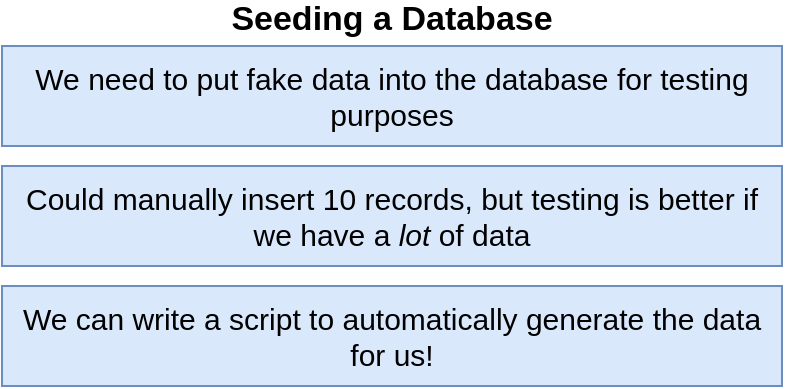 <mxfile version="13.3.7" type="device" pages="9"><diagram id="e_kDPmFpcW3e--oJyBe9" name="01 - notes"><mxGraphModel dx="501" dy="309" grid="1" gridSize="10" guides="1" tooltips="1" connect="1" arrows="1" fold="1" page="1" pageScale="1" pageWidth="1920" pageHeight="1200" math="0" shadow="0"><root><mxCell id="0"/><mxCell id="1" parent="0"/><mxCell id="ZlU2S3Ls85zUYzfQV0QG-1" value="We need to put fake data into the database for testing purposes" style="rounded=0;whiteSpace=wrap;html=1;fillColor=#dae8fc;strokeColor=#6c8ebf;fontSize=15;" vertex="1" parent="1"><mxGeometry x="560" y="340" width="390" height="50" as="geometry"/></mxCell><mxCell id="ZlU2S3Ls85zUYzfQV0QG-2" value="Seeding a Database" style="text;html=1;strokeColor=none;fillColor=none;align=center;verticalAlign=middle;whiteSpace=wrap;rounded=0;fontStyle=1;fontSize=17;" vertex="1" parent="1"><mxGeometry x="661.25" y="317" width="187.5" height="20" as="geometry"/></mxCell><mxCell id="ZlU2S3Ls85zUYzfQV0QG-3" value="Could manually insert 10 records, but testing is better if we have a &lt;i&gt;lot&lt;/i&gt;&amp;nbsp;of data" style="rounded=0;whiteSpace=wrap;html=1;fillColor=#dae8fc;strokeColor=#6c8ebf;fontSize=15;" vertex="1" parent="1"><mxGeometry x="560" y="400" width="390" height="50" as="geometry"/></mxCell><mxCell id="ZlU2S3Ls85zUYzfQV0QG-4" value="We can write a script to automatically generate the data for us!" style="rounded=0;whiteSpace=wrap;html=1;fillColor=#dae8fc;strokeColor=#6c8ebf;fontSize=15;" vertex="1" parent="1"><mxGeometry x="560" y="460" width="390" height="50" as="geometry"/></mxCell></root></mxGraphModel></diagram><diagram id="ex-Cuh8wlW9Ckf0rUz71" name="02 - js"><mxGraphModel dx="501" dy="309" grid="1" gridSize="10" guides="1" tooltips="1" connect="1" arrows="1" fold="1" page="1" pageScale="1" pageWidth="1920" pageHeight="1200" math="0" shadow="0"><root><mxCell id="10l1hc_J2jdxVcFxDqY3-0"/><mxCell id="10l1hc_J2jdxVcFxDqY3-1" parent="10l1hc_J2jdxVcFxDqY3-0"/><mxCell id="VqFr-uIEF1bh1Tk7Q6pE-4" style="edgeStyle=orthogonalEdgeStyle;rounded=0;orthogonalLoop=1;jettySize=auto;html=1;exitX=0.5;exitY=1;exitDx=0;exitDy=0;fontSize=15;" edge="1" parent="10l1hc_J2jdxVcFxDqY3-1" source="VqFr-uIEF1bh1Tk7Q6pE-0" target="VqFr-uIEF1bh1Tk7Q6pE-2"><mxGeometry relative="1" as="geometry"/></mxCell><mxCell id="VqFr-uIEF1bh1Tk7Q6pE-0" value="We are going to write some seed scripts with &lt;b style=&quot;font-size: 18px;&quot;&gt;Javascript&lt;/b&gt;" style="rounded=0;whiteSpace=wrap;html=1;fillColor=#dae8fc;strokeColor=#6c8ebf;fontSize=18;" vertex="1" parent="10l1hc_J2jdxVcFxDqY3-1"><mxGeometry x="560" y="310" width="390" height="50" as="geometry"/></mxCell><mxCell id="VqFr-uIEF1bh1Tk7Q6pE-6" style="edgeStyle=orthogonalEdgeStyle;rounded=0;orthogonalLoop=1;jettySize=auto;html=1;exitX=0.5;exitY=1;exitDx=0;exitDy=0;fontSize=18;" edge="1" parent="10l1hc_J2jdxVcFxDqY3-1" source="VqFr-uIEF1bh1Tk7Q6pE-2" target="VqFr-uIEF1bh1Tk7Q6pE-5"><mxGeometry relative="1" as="geometry"/></mxCell><mxCell id="VqFr-uIEF1bh1Tk7Q6pE-2" value="Don't want to write Javascript? That's OK!" style="rounded=0;whiteSpace=wrap;html=1;fillColor=#f8cecc;strokeColor=#b85450;fontSize=15;fontStyle=1" vertex="1" parent="10l1hc_J2jdxVcFxDqY3-1"><mxGeometry x="560" y="400" width="390" height="50" as="geometry"/></mxCell><mxCell id="VqFr-uIEF1bh1Tk7Q6pE-5" value="I will give you files with raw data in them to add into your database" style="rounded=0;whiteSpace=wrap;html=1;fillColor=#f8cecc;strokeColor=#b85450;fontSize=15;fontStyle=1" vertex="1" parent="10l1hc_J2jdxVcFxDqY3-1"><mxGeometry x="560" y="470" width="390" height="50" as="geometry"/></mxCell></root></mxGraphModel></diagram><diagram id="o9wK7CoMCwJ_4eBCfLSr" name="04 - js"><mxGraphModel dx="501" dy="309" grid="1" gridSize="10" guides="1" tooltips="1" connect="1" arrows="1" fold="1" page="1" pageScale="1" pageWidth="1920" pageHeight="1200" math="0" shadow="0"><root><mxCell id="OgBKAVNNqXNG2TedOifX-0"/><mxCell id="OgBKAVNNqXNG2TedOifX-1" parent="OgBKAVNNqXNG2TedOifX-0"/><mxCell id="OgBKAVNNqXNG2TedOifX-4" style="edgeStyle=orthogonalEdgeStyle;rounded=0;orthogonalLoop=1;jettySize=auto;html=1;exitX=0.5;exitY=1;exitDx=0;exitDy=0;fontSize=18;" edge="1" parent="OgBKAVNNqXNG2TedOifX-1" source="OgBKAVNNqXNG2TedOifX-2" target="OgBKAVNNqXNG2TedOifX-3"><mxGeometry relative="1" as="geometry"/></mxCell><mxCell id="OgBKAVNNqXNG2TedOifX-2" value="I'd love to teach you everything about JS, but we just don't have time!" style="rounded=0;whiteSpace=wrap;html=1;fillColor=#f8cecc;strokeColor=#b85450;fontSize=15;fontStyle=1" vertex="1" parent="OgBKAVNNqXNG2TedOifX-1"><mxGeometry x="560" y="390" width="390" height="50" as="geometry"/></mxCell><mxCell id="OgBKAVNNqXNG2TedOifX-3" value="To make it through this section, you need to understand functions, arrays, classes, and async/await reasonably well" style="rounded=0;whiteSpace=wrap;html=1;fillColor=#f8cecc;strokeColor=#b85450;fontSize=15;fontStyle=1" vertex="1" parent="OgBKAVNNqXNG2TedOifX-1"><mxGeometry x="560" y="480" width="390" height="80" as="geometry"/></mxCell></root></mxGraphModel></diagram><diagram id="rQ885_U4KBBypWPJZYzh" name="03 - node"><mxGraphModel dx="601" dy="370" grid="1" gridSize="10" guides="1" tooltips="1" connect="1" arrows="1" fold="1" page="1" pageScale="1" pageWidth="1920" pageHeight="1200" math="0" shadow="0"><root><mxCell id="lB431bhiiE2OFpDifA9w-0"/><mxCell id="lB431bhiiE2OFpDifA9w-1" parent="lB431bhiiE2OFpDifA9w-0"/><mxCell id="lB431bhiiE2OFpDifA9w-2" value="Javascript Code&lt;br&gt;&lt;br&gt;&lt;br&gt;&lt;br&gt;&lt;br&gt;" style="rounded=0;whiteSpace=wrap;html=1;fontSize=18;fontStyle=1;fillColor=#dae8fc;strokeColor=#6c8ebf;" vertex="1" parent="lB431bhiiE2OFpDifA9w-1"><mxGeometry x="570" y="350" width="320" height="150" as="geometry"/></mxCell><mxCell id="lB431bhiiE2OFpDifA9w-9" style="edgeStyle=orthogonalEdgeStyle;rounded=0;orthogonalLoop=1;jettySize=auto;html=1;exitX=1;exitY=0.5;exitDx=0;exitDy=0;fontSize=18;" edge="1" parent="lB431bhiiE2OFpDifA9w-1" source="lB431bhiiE2OFpDifA9w-3" target="lB431bhiiE2OFpDifA9w-8"><mxGeometry relative="1" as="geometry"/></mxCell><mxCell id="lB431bhiiE2OFpDifA9w-3" value="Faker" style="rounded=0;whiteSpace=wrap;html=1;fontSize=18;fillColor=#d5e8d4;strokeColor=#82b366;" vertex="1" parent="lB431bhiiE2OFpDifA9w-1"><mxGeometry x="580" y="415" width="120" height="60" as="geometry"/></mxCell><mxCell id="lB431bhiiE2OFpDifA9w-4" value="pg" style="rounded=0;whiteSpace=wrap;html=1;fontSize=18;fillColor=#d5e8d4;strokeColor=#82b366;" vertex="1" parent="lB431bhiiE2OFpDifA9w-1"><mxGeometry x="830" y="415" width="120" height="60" as="geometry"/></mxCell><mxCell id="lB431bhiiE2OFpDifA9w-5" value="Postgres" style="rounded=0;whiteSpace=wrap;html=1;fontSize=18;fillColor=#d5e8d4;strokeColor=#82b366;" vertex="1" parent="lB431bhiiE2OFpDifA9w-1"><mxGeometry x="990" y="350" width="100" height="150" as="geometry"/></mxCell><mxCell id="lB431bhiiE2OFpDifA9w-10" style="edgeStyle=orthogonalEdgeStyle;rounded=0;orthogonalLoop=1;jettySize=auto;html=1;exitX=1;exitY=0.5;exitDx=0;exitDy=0;fontSize=18;" edge="1" parent="lB431bhiiE2OFpDifA9w-1" source="lB431bhiiE2OFpDifA9w-8" target="lB431bhiiE2OFpDifA9w-4"><mxGeometry relative="1" as="geometry"/></mxCell><mxCell id="lB431bhiiE2OFpDifA9w-8" value="&lt;i&gt;Fake&lt;br&gt;Data&lt;/i&gt;" style="rounded=0;whiteSpace=wrap;html=1;fontSize=18;fillColor=#fff2cc;strokeColor=#d6b656;" vertex="1" parent="lB431bhiiE2OFpDifA9w-1"><mxGeometry x="730" y="415" width="60" height="60" as="geometry"/></mxCell><mxCell id="Zj_OJx2SA7df0OCH-UBj-2" style="edgeStyle=orthogonalEdgeStyle;rounded=0;orthogonalLoop=1;jettySize=auto;html=1;exitX=1;exitY=0.5;exitDx=0;exitDy=0;fontSize=18;" edge="1" parent="lB431bhiiE2OFpDifA9w-1"><mxGeometry relative="1" as="geometry"><mxPoint x="950" y="444.8" as="sourcePoint"/><mxPoint x="990" y="444.8" as="targetPoint"/></mxGeometry></mxCell><mxCell id="Zj_OJx2SA7df0OCH-UBj-3" value="" style="shape=curlyBracket;whiteSpace=wrap;html=1;rounded=1;fontSize=18;rotation=-90;" vertex="1" parent="lB431bhiiE2OFpDifA9w-1"><mxGeometry x="625" y="435" width="30" height="120" as="geometry"/></mxCell><mxCell id="Zj_OJx2SA7df0OCH-UBj-4" value="" style="shape=curlyBracket;whiteSpace=wrap;html=1;rounded=1;fontSize=18;rotation=-90;" vertex="1" parent="lB431bhiiE2OFpDifA9w-1"><mxGeometry x="875" y="435" width="30" height="120" as="geometry"/></mxCell><mxCell id="Zj_OJx2SA7df0OCH-UBj-5" value="&lt;i style=&quot;font-size: 13px;&quot;&gt;Library to generate fake data&lt;/i&gt;" style="text;html=1;strokeColor=none;fillColor=none;align=center;verticalAlign=middle;whiteSpace=wrap;rounded=0;fontSize=13;" vertex="1" parent="lB431bhiiE2OFpDifA9w-1"><mxGeometry x="590" y="510" width="100" height="40" as="geometry"/></mxCell><mxCell id="Zj_OJx2SA7df0OCH-UBj-6" value="&lt;i style=&quot;font-size: 13px&quot;&gt;Library to connect to postgres&lt;/i&gt;" style="text;html=1;strokeColor=none;fillColor=none;align=center;verticalAlign=middle;whiteSpace=wrap;rounded=0;fontSize=13;" vertex="1" parent="lB431bhiiE2OFpDifA9w-1"><mxGeometry x="840" y="510" width="100" height="40" as="geometry"/></mxCell></root></mxGraphModel></diagram><diagram id="g_rfpu5neINtY9nl7_ff" name="04 - sql"><mxGraphModel dx="469" dy="289" grid="1" gridSize="10" guides="1" tooltips="1" connect="1" arrows="1" fold="1" page="1" pageScale="1" pageWidth="1920" pageHeight="1200" math="0" shadow="0"><root><mxCell id="iSAJ0atNJgmsmnrHIqtq-0"/><mxCell id="iSAJ0atNJgmsmnrHIqtq-1" parent="iSAJ0atNJgmsmnrHIqtq-0"/><mxCell id="tdOgzw3Im_LiB0qWTT8P-0" value="Seeding data into 1-2 tables is usually straightforward" style="rounded=0;whiteSpace=wrap;html=1;fillColor=#dae8fc;strokeColor=#6c8ebf;fontSize=15;" vertex="1" parent="iSAJ0atNJgmsmnrHIqtq-1"><mxGeometry x="560" y="340" width="390" height="50" as="geometry"/></mxCell><mxCell id="tdOgzw3Im_LiB0qWTT8P-1" value="Beware!" style="text;html=1;strokeColor=none;fillColor=none;align=center;verticalAlign=middle;whiteSpace=wrap;rounded=0;fontStyle=1;fontSize=17;" vertex="1" parent="iSAJ0atNJgmsmnrHIqtq-1"><mxGeometry x="661.25" y="317" width="187.5" height="20" as="geometry"/></mxCell><mxCell id="tdOgzw3Im_LiB0qWTT8P-2" value="Seeding data across many tables with lots of associations between them gets hard!" style="rounded=0;whiteSpace=wrap;html=1;fillColor=#dae8fc;strokeColor=#6c8ebf;fontSize=15;" vertex="1" parent="iSAJ0atNJgmsmnrHIqtq-1"><mxGeometry x="560" y="400" width="390" height="50" as="geometry"/></mxCell></root></mxGraphModel></diagram><diagram id="9yK5uqTGGXu6ti9n3N8p" name="06 - assoc"><mxGraphModel dx="601" dy="370" grid="1" gridSize="10" guides="1" tooltips="1" connect="1" arrows="1" fold="1" page="1" pageScale="1" pageWidth="1920" pageHeight="1200" math="0" shadow="0"><root><mxCell id="WsBUW8z0Pk2RL8dcSdHb-0"/><mxCell id="WsBUW8z0Pk2RL8dcSdHb-1" parent="WsBUW8z0Pk2RL8dcSdHb-0"/><mxCell id="WsBUW8z0Pk2RL8dcSdHb-2" value="Database" style="rounded=0;whiteSpace=wrap;html=1;fontSize=18;fillColor=#d5e8d4;strokeColor=#82b366;" vertex="1" parent="WsBUW8z0Pk2RL8dcSdHb-1"><mxGeometry x="670" y="270" width="440" height="30" as="geometry"/></mxCell><mxCell id="WsBUW8z0Pk2RL8dcSdHb-3" value="" style="rounded=0;whiteSpace=wrap;html=1;fontSize=18;fillColor=#d5e8d4;strokeColor=#82b366;" vertex="1" parent="WsBUW8z0Pk2RL8dcSdHb-1"><mxGeometry x="670" y="300" width="440" height="130" as="geometry"/></mxCell><mxCell id="WsBUW8z0Pk2RL8dcSdHb-4" value="users" style="rounded=0;whiteSpace=wrap;html=1;fontSize=13;fillColor=#ffe6cc;strokeColor=#d79b00;fontStyle=1" vertex="1" parent="WsBUW8z0Pk2RL8dcSdHb-1"><mxGeometry x="680" y="310" width="200" height="20" as="geometry"/></mxCell><mxCell id="WsBUW8z0Pk2RL8dcSdHb-5" value="id" style="rounded=0;whiteSpace=wrap;html=1;fontSize=12;fillColor=#f5f5f5;strokeColor=#666666;fontColor=#333333;fontStyle=2" vertex="1" parent="WsBUW8z0Pk2RL8dcSdHb-1"><mxGeometry x="680" y="330" width="100" height="20" as="geometry"/></mxCell><mxCell id="WsBUW8z0Pk2RL8dcSdHb-6" value="username" style="rounded=0;whiteSpace=wrap;html=1;fontSize=12;fillColor=#f5f5f5;strokeColor=#666666;fontColor=#333333;fontStyle=2" vertex="1" parent="WsBUW8z0Pk2RL8dcSdHb-1"><mxGeometry x="780" y="330" width="100" height="20" as="geometry"/></mxCell><mxCell id="WsBUW8z0Pk2RL8dcSdHb-7" value="5" style="rounded=0;whiteSpace=wrap;html=1;fontSize=10;fontStyle=0" vertex="1" parent="WsBUW8z0Pk2RL8dcSdHb-1"><mxGeometry x="680" y="350" width="100" height="20" as="geometry"/></mxCell><mxCell id="WsBUW8z0Pk2RL8dcSdHb-8" value="Roslyn57" style="rounded=0;whiteSpace=wrap;html=1;fontSize=10;fontStyle=0" vertex="1" parent="WsBUW8z0Pk2RL8dcSdHb-1"><mxGeometry x="780" y="350" width="100" height="20" as="geometry"/></mxCell><mxCell id="WsBUW8z0Pk2RL8dcSdHb-9" value="6" style="rounded=0;whiteSpace=wrap;html=1;fontSize=10;fontStyle=0" vertex="1" parent="WsBUW8z0Pk2RL8dcSdHb-1"><mxGeometry x="680" y="370" width="100" height="20" as="geometry"/></mxCell><mxCell id="WsBUW8z0Pk2RL8dcSdHb-10" value="Shyann12" style="rounded=0;whiteSpace=wrap;html=1;fontSize=10;fontStyle=0" vertex="1" parent="WsBUW8z0Pk2RL8dcSdHb-1"><mxGeometry x="780" y="370" width="100" height="20" as="geometry"/></mxCell><mxCell id="WsBUW8z0Pk2RL8dcSdHb-11" value="7" style="rounded=0;whiteSpace=wrap;html=1;fontSize=10;fontStyle=0" vertex="1" parent="WsBUW8z0Pk2RL8dcSdHb-1"><mxGeometry x="680" y="390" width="100" height="20" as="geometry"/></mxCell><mxCell id="WsBUW8z0Pk2RL8dcSdHb-12" value="Valerie77" style="rounded=0;whiteSpace=wrap;html=1;fontSize=10;fontStyle=0" vertex="1" parent="WsBUW8z0Pk2RL8dcSdHb-1"><mxGeometry x="780" y="390" width="100" height="20" as="geometry"/></mxCell><mxCell id="WsBUW8z0Pk2RL8dcSdHb-13" value="posts" style="rounded=0;whiteSpace=wrap;html=1;fontSize=13;fillColor=#ffe6cc;strokeColor=#d79b00;fontStyle=1" vertex="1" parent="WsBUW8z0Pk2RL8dcSdHb-1"><mxGeometry x="900" y="310" width="200" height="20" as="geometry"/></mxCell><mxCell id="WsBUW8z0Pk2RL8dcSdHb-14" value="id" style="rounded=0;whiteSpace=wrap;html=1;fontSize=12;fillColor=#f5f5f5;strokeColor=#666666;fontColor=#333333;fontStyle=2" vertex="1" parent="WsBUW8z0Pk2RL8dcSdHb-1"><mxGeometry x="900" y="330" width="41" height="20" as="geometry"/></mxCell><mxCell id="WsBUW8z0Pk2RL8dcSdHb-15" value="title" style="rounded=0;whiteSpace=wrap;html=1;fontSize=12;fillColor=#f5f5f5;strokeColor=#666666;fontColor=#333333;fontStyle=2" vertex="1" parent="WsBUW8z0Pk2RL8dcSdHb-1"><mxGeometry x="986" y="330" width="114" height="20" as="geometry"/></mxCell><mxCell id="WsBUW8z0Pk2RL8dcSdHb-16" value="1" style="rounded=0;whiteSpace=wrap;html=1;fontSize=10;fontStyle=0" vertex="1" parent="WsBUW8z0Pk2RL8dcSdHb-1"><mxGeometry x="900" y="350" width="41" height="20" as="geometry"/></mxCell><mxCell id="WsBUW8z0Pk2RL8dcSdHb-17" value="doloribus qui in" style="rounded=0;whiteSpace=wrap;html=1;fontSize=10;fontStyle=0" vertex="1" parent="WsBUW8z0Pk2RL8dcSdHb-1"><mxGeometry x="986" y="350" width="114" height="20" as="geometry"/></mxCell><mxCell id="WsBUW8z0Pk2RL8dcSdHb-18" value="2" style="rounded=0;whiteSpace=wrap;html=1;fontSize=10;fontStyle=0" vertex="1" parent="WsBUW8z0Pk2RL8dcSdHb-1"><mxGeometry x="900" y="370" width="41" height="20" as="geometry"/></mxCell><mxCell id="WsBUW8z0Pk2RL8dcSdHb-19" value="incidunt sunt placeat" style="rounded=0;whiteSpace=wrap;html=1;fontSize=10;fontStyle=0" vertex="1" parent="WsBUW8z0Pk2RL8dcSdHb-1"><mxGeometry x="986" y="370" width="114" height="20" as="geometry"/></mxCell><mxCell id="WsBUW8z0Pk2RL8dcSdHb-20" value="3" style="rounded=0;whiteSpace=wrap;html=1;fontSize=10;fontStyle=0" vertex="1" parent="WsBUW8z0Pk2RL8dcSdHb-1"><mxGeometry x="900" y="390" width="41" height="20" as="geometry"/></mxCell><mxCell id="WsBUW8z0Pk2RL8dcSdHb-21" value="dolores ut architecto" style="rounded=0;whiteSpace=wrap;html=1;fontSize=10;fontStyle=0" vertex="1" parent="WsBUW8z0Pk2RL8dcSdHb-1"><mxGeometry x="986" y="390" width="114" height="20" as="geometry"/></mxCell><mxCell id="WsBUW8z0Pk2RL8dcSdHb-22" value="user_id" style="rounded=0;whiteSpace=wrap;html=1;fontSize=12;fillColor=#f5f5f5;strokeColor=#666666;fontColor=#333333;fontStyle=2" vertex="1" parent="WsBUW8z0Pk2RL8dcSdHb-1"><mxGeometry x="941" y="330" width="45" height="20" as="geometry"/></mxCell><mxCell id="WsBUW8z0Pk2RL8dcSdHb-23" value="7" style="rounded=0;whiteSpace=wrap;html=1;fontSize=10;fontStyle=0" vertex="1" parent="WsBUW8z0Pk2RL8dcSdHb-1"><mxGeometry x="941" y="350" width="45" height="20" as="geometry"/></mxCell><mxCell id="WsBUW8z0Pk2RL8dcSdHb-24" value="6" style="rounded=0;whiteSpace=wrap;html=1;fontSize=10;fontStyle=0" vertex="1" parent="WsBUW8z0Pk2RL8dcSdHb-1"><mxGeometry x="941" y="370" width="45" height="20" as="geometry"/></mxCell><mxCell id="WsBUW8z0Pk2RL8dcSdHb-25" value="5" style="rounded=0;whiteSpace=wrap;html=1;fontSize=10;fontStyle=0" vertex="1" parent="WsBUW8z0Pk2RL8dcSdHb-1"><mxGeometry x="941" y="390" width="45" height="20" as="geometry"/></mxCell></root></mxGraphModel></diagram><diagram name="07 - assoc" id="v2YrkHHp_flBp57G8p2p"><mxGraphModel dx="715" dy="441" grid="1" gridSize="10" guides="1" tooltips="1" connect="1" arrows="1" fold="1" page="1" pageScale="1" pageWidth="1920" pageHeight="1200" math="0" shadow="0"><root><mxCell id="YZYFQDPbH4PLvnEtJnFR-0"/><mxCell id="YZYFQDPbH4PLvnEtJnFR-1" parent="YZYFQDPbH4PLvnEtJnFR-0"/><mxCell id="YZYFQDPbH4PLvnEtJnFR-2" value="Database" style="rounded=0;whiteSpace=wrap;html=1;fontSize=18;fillColor=#d5e8d4;strokeColor=#82b366;" vertex="1" parent="YZYFQDPbH4PLvnEtJnFR-1"><mxGeometry x="670" y="270" width="440" height="30" as="geometry"/></mxCell><mxCell id="YZYFQDPbH4PLvnEtJnFR-3" value="" style="rounded=0;whiteSpace=wrap;html=1;fontSize=18;fillColor=#d5e8d4;strokeColor=#82b366;" vertex="1" parent="YZYFQDPbH4PLvnEtJnFR-1"><mxGeometry x="670" y="300" width="440" height="130" as="geometry"/></mxCell><mxCell id="YZYFQDPbH4PLvnEtJnFR-26" value="Node JS" style="rounded=0;whiteSpace=wrap;html=1;fontSize=18;fillColor=#e1d5e7;strokeColor=#9673a6;fontStyle=1" vertex="1" parent="YZYFQDPbH4PLvnEtJnFR-1"><mxGeometry x="670" y="70" width="440" height="30" as="geometry"/></mxCell><mxCell id="YZYFQDPbH4PLvnEtJnFR-50" style="edgeStyle=orthogonalEdgeStyle;rounded=0;orthogonalLoop=1;jettySize=auto;html=1;exitX=0.5;exitY=1;exitDx=0;exitDy=0;entryX=0.5;entryY=0;entryDx=0;entryDy=0;fontSize=12;" edge="1" parent="YZYFQDPbH4PLvnEtJnFR-1" source="YZYFQDPbH4PLvnEtJnFR-27" target="YZYFQDPbH4PLvnEtJnFR-2"><mxGeometry relative="1" as="geometry"/></mxCell><mxCell id="YZYFQDPbH4PLvnEtJnFR-27" value="" style="rounded=0;whiteSpace=wrap;html=1;fontSize=18;fillColor=#e1d5e7;strokeColor=#9673a6;" vertex="1" parent="YZYFQDPbH4PLvnEtJnFR-1"><mxGeometry x="670" y="100" width="440" height="130" as="geometry"/></mxCell><mxCell id="YZYFQDPbH4PLvnEtJnFR-28" value="users" style="rounded=0;whiteSpace=wrap;html=1;fontSize=13;fillColor=#ffe6cc;strokeColor=#d79b00;fontStyle=1" vertex="1" parent="YZYFQDPbH4PLvnEtJnFR-1"><mxGeometry x="680" y="315" width="200" height="20" as="geometry"/></mxCell><mxCell id="YZYFQDPbH4PLvnEtJnFR-29" value="id" style="rounded=0;whiteSpace=wrap;html=1;fontSize=12;fillColor=#f5f5f5;strokeColor=#666666;fontColor=#333333;fontStyle=2" vertex="1" parent="YZYFQDPbH4PLvnEtJnFR-1"><mxGeometry x="680" y="335" width="100" height="20" as="geometry"/></mxCell><mxCell id="YZYFQDPbH4PLvnEtJnFR-30" value="username" style="rounded=0;whiteSpace=wrap;html=1;fontSize=12;fillColor=#f5f5f5;strokeColor=#666666;fontColor=#333333;fontStyle=2" vertex="1" parent="YZYFQDPbH4PLvnEtJnFR-1"><mxGeometry x="780" y="335" width="100" height="20" as="geometry"/></mxCell><mxCell id="YZYFQDPbH4PLvnEtJnFR-37" value="posts" style="rounded=0;whiteSpace=wrap;html=1;fontSize=13;fillColor=#ffe6cc;strokeColor=#d79b00;fontStyle=1" vertex="1" parent="YZYFQDPbH4PLvnEtJnFR-1"><mxGeometry x="900" y="315" width="200" height="20" as="geometry"/></mxCell><mxCell id="YZYFQDPbH4PLvnEtJnFR-38" value="id" style="rounded=0;whiteSpace=wrap;html=1;fontSize=12;fillColor=#f5f5f5;strokeColor=#666666;fontColor=#333333;fontStyle=2" vertex="1" parent="YZYFQDPbH4PLvnEtJnFR-1"><mxGeometry x="900" y="335" width="41" height="20" as="geometry"/></mxCell><mxCell id="YZYFQDPbH4PLvnEtJnFR-39" value="title" style="rounded=0;whiteSpace=wrap;html=1;fontSize=12;fillColor=#f5f5f5;strokeColor=#666666;fontColor=#333333;fontStyle=2" vertex="1" parent="YZYFQDPbH4PLvnEtJnFR-1"><mxGeometry x="986" y="335" width="114" height="20" as="geometry"/></mxCell><mxCell id="YZYFQDPbH4PLvnEtJnFR-46" value="user_id" style="rounded=0;whiteSpace=wrap;html=1;fontSize=12;fillColor=#f5f5f5;strokeColor=#666666;fontColor=#333333;fontStyle=2" vertex="1" parent="YZYFQDPbH4PLvnEtJnFR-1"><mxGeometry x="941" y="335" width="45" height="20" as="geometry"/></mxCell><mxCell id="YZYFQDPbH4PLvnEtJnFR-74" value="We don't know any id's until data gets inserted!" style="rounded=0;whiteSpace=wrap;html=1;fontSize=18;fillColor=#f8cecc;strokeColor=#b85450;fontStyle=1" vertex="1" parent="YZYFQDPbH4PLvnEtJnFR-1"><mxGeometry x="490" y="200" width="150" height="115" as="geometry"/></mxCell><mxCell id="tvxMZFK5r8kwESUy1k9H-0" value="users" style="rounded=0;whiteSpace=wrap;html=1;fontSize=13;fillColor=#ffe6cc;strokeColor=#d79b00;fontStyle=1" vertex="1" parent="YZYFQDPbH4PLvnEtJnFR-1"><mxGeometry x="680" y="110" width="200" height="20" as="geometry"/></mxCell><mxCell id="tvxMZFK5r8kwESUy1k9H-1" value="id" style="rounded=0;whiteSpace=wrap;html=1;fontSize=12;fillColor=#f5f5f5;strokeColor=#666666;fontColor=#333333;fontStyle=2" vertex="1" parent="YZYFQDPbH4PLvnEtJnFR-1"><mxGeometry x="680" y="130" width="100" height="20" as="geometry"/></mxCell><mxCell id="tvxMZFK5r8kwESUy1k9H-2" value="username" style="rounded=0;whiteSpace=wrap;html=1;fontSize=12;fillColor=#f5f5f5;strokeColor=#666666;fontColor=#333333;fontStyle=2" vertex="1" parent="YZYFQDPbH4PLvnEtJnFR-1"><mxGeometry x="780" y="130" width="100" height="20" as="geometry"/></mxCell><mxCell id="tvxMZFK5r8kwESUy1k9H-3" value="" style="rounded=0;whiteSpace=wrap;html=1;fontSize=10;fontStyle=0" vertex="1" parent="YZYFQDPbH4PLvnEtJnFR-1"><mxGeometry x="680" y="150" width="100" height="20" as="geometry"/></mxCell><mxCell id="tvxMZFK5r8kwESUy1k9H-4" value="Roslyn57" style="rounded=0;whiteSpace=wrap;html=1;fontSize=10;fontStyle=0" vertex="1" parent="YZYFQDPbH4PLvnEtJnFR-1"><mxGeometry x="780" y="150" width="100" height="20" as="geometry"/></mxCell><mxCell id="tvxMZFK5r8kwESUy1k9H-5" value="" style="rounded=0;whiteSpace=wrap;html=1;fontSize=10;fontStyle=0" vertex="1" parent="YZYFQDPbH4PLvnEtJnFR-1"><mxGeometry x="680" y="170" width="100" height="20" as="geometry"/></mxCell><mxCell id="tvxMZFK5r8kwESUy1k9H-6" value="Shyann12" style="rounded=0;whiteSpace=wrap;html=1;fontSize=10;fontStyle=0" vertex="1" parent="YZYFQDPbH4PLvnEtJnFR-1"><mxGeometry x="780" y="170" width="100" height="20" as="geometry"/></mxCell><mxCell id="tvxMZFK5r8kwESUy1k9H-7" value="" style="rounded=0;whiteSpace=wrap;html=1;fontSize=10;fontStyle=0" vertex="1" parent="YZYFQDPbH4PLvnEtJnFR-1"><mxGeometry x="680" y="190" width="100" height="20" as="geometry"/></mxCell><mxCell id="tvxMZFK5r8kwESUy1k9H-8" value="Valerie77" style="rounded=0;whiteSpace=wrap;html=1;fontSize=10;fontStyle=0" vertex="1" parent="YZYFQDPbH4PLvnEtJnFR-1"><mxGeometry x="780" y="190" width="100" height="20" as="geometry"/></mxCell><mxCell id="tvxMZFK5r8kwESUy1k9H-9" value="posts" style="rounded=0;whiteSpace=wrap;html=1;fontSize=13;fillColor=#ffe6cc;strokeColor=#d79b00;fontStyle=1" vertex="1" parent="YZYFQDPbH4PLvnEtJnFR-1"><mxGeometry x="900" y="110" width="200" height="20" as="geometry"/></mxCell><mxCell id="tvxMZFK5r8kwESUy1k9H-10" value="id" style="rounded=0;whiteSpace=wrap;html=1;fontSize=12;fillColor=#f5f5f5;strokeColor=#666666;fontColor=#333333;fontStyle=2" vertex="1" parent="YZYFQDPbH4PLvnEtJnFR-1"><mxGeometry x="900" y="130" width="41" height="20" as="geometry"/></mxCell><mxCell id="tvxMZFK5r8kwESUy1k9H-11" value="title" style="rounded=0;whiteSpace=wrap;html=1;fontSize=12;fillColor=#f5f5f5;strokeColor=#666666;fontColor=#333333;fontStyle=2" vertex="1" parent="YZYFQDPbH4PLvnEtJnFR-1"><mxGeometry x="986" y="130" width="114" height="20" as="geometry"/></mxCell><mxCell id="tvxMZFK5r8kwESUy1k9H-12" value="4" style="rounded=0;whiteSpace=wrap;html=1;fontSize=10;fontStyle=0" vertex="1" parent="YZYFQDPbH4PLvnEtJnFR-1"><mxGeometry x="900" y="150" width="41" height="20" as="geometry"/></mxCell><mxCell id="tvxMZFK5r8kwESUy1k9H-13" value="doloribus qui in" style="rounded=0;whiteSpace=wrap;html=1;fontSize=10;fontStyle=0" vertex="1" parent="YZYFQDPbH4PLvnEtJnFR-1"><mxGeometry x="986" y="150" width="114" height="20" as="geometry"/></mxCell><mxCell id="tvxMZFK5r8kwESUy1k9H-14" value="5" style="rounded=0;whiteSpace=wrap;html=1;fontSize=10;fontStyle=0" vertex="1" parent="YZYFQDPbH4PLvnEtJnFR-1"><mxGeometry x="900" y="170" width="41" height="20" as="geometry"/></mxCell><mxCell id="tvxMZFK5r8kwESUy1k9H-15" value="incidunt sunt placeat" style="rounded=0;whiteSpace=wrap;html=1;fontSize=10;fontStyle=0" vertex="1" parent="YZYFQDPbH4PLvnEtJnFR-1"><mxGeometry x="986" y="170" width="114" height="20" as="geometry"/></mxCell><mxCell id="tvxMZFK5r8kwESUy1k9H-16" value="6" style="rounded=0;whiteSpace=wrap;html=1;fontSize=10;fontStyle=0" vertex="1" parent="YZYFQDPbH4PLvnEtJnFR-1"><mxGeometry x="900" y="190" width="41" height="20" as="geometry"/></mxCell><mxCell id="tvxMZFK5r8kwESUy1k9H-17" value="dolores ut architecto" style="rounded=0;whiteSpace=wrap;html=1;fontSize=10;fontStyle=0" vertex="1" parent="YZYFQDPbH4PLvnEtJnFR-1"><mxGeometry x="986" y="190" width="114" height="20" as="geometry"/></mxCell><mxCell id="tvxMZFK5r8kwESUy1k9H-18" value="user_id" style="rounded=0;whiteSpace=wrap;html=1;fontSize=12;fillColor=#f5f5f5;strokeColor=#666666;fontColor=#333333;fontStyle=2" vertex="1" parent="YZYFQDPbH4PLvnEtJnFR-1"><mxGeometry x="941" y="130" width="45" height="20" as="geometry"/></mxCell><mxCell id="tvxMZFK5r8kwESUy1k9H-19" value="9" style="rounded=0;whiteSpace=wrap;html=1;fontSize=10;fontStyle=0" vertex="1" parent="YZYFQDPbH4PLvnEtJnFR-1"><mxGeometry x="941" y="150" width="45" height="20" as="geometry"/></mxCell><mxCell id="tvxMZFK5r8kwESUy1k9H-20" value="7" style="rounded=0;whiteSpace=wrap;html=1;fontSize=10;fontStyle=0" vertex="1" parent="YZYFQDPbH4PLvnEtJnFR-1"><mxGeometry x="941" y="170" width="45" height="20" as="geometry"/></mxCell><mxCell id="tvxMZFK5r8kwESUy1k9H-21" value="8" style="rounded=0;whiteSpace=wrap;html=1;fontSize=10;fontStyle=0" vertex="1" parent="YZYFQDPbH4PLvnEtJnFR-1"><mxGeometry x="941" y="190" width="45" height="20" as="geometry"/></mxCell></root></mxGraphModel></diagram><diagram id="POoHdqgbZtK-bOzpoUqy" name="08 - seeds"><mxGraphModel dx="601" dy="370" grid="1" gridSize="10" guides="1" tooltips="1" connect="1" arrows="1" fold="1" page="1" pageScale="1" pageWidth="1920" pageHeight="1200" math="0" shadow="0"><root><mxCell id="EQXTsANKM2JS1Z7bFrGr-0"/><mxCell id="EQXTsANKM2JS1Z7bFrGr-1" parent="EQXTsANKM2JS1Z7bFrGr-0"/><mxCell id="EQXTsANKM2JS1Z7bFrGr-2" value="MacOS with Postgres.app" style="rounded=0;whiteSpace=wrap;html=1;fontSize=19;fillColor=#dae8fc;strokeColor=#6c8ebf;fontStyle=1" vertex="1" parent="EQXTsANKM2JS1Z7bFrGr-1"><mxGeometry x="540" y="270" width="180" height="60" as="geometry"/></mxCell><mxCell id="EQXTsANKM2JS1Z7bFrGr-3" value="Windows with&lt;br style=&quot;font-size: 19px;&quot;&gt;Postgres Installer" style="rounded=0;whiteSpace=wrap;html=1;fontSize=19;fillColor=#dae8fc;strokeColor=#6c8ebf;fontStyle=1" vertex="1" parent="EQXTsANKM2JS1Z7bFrGr-1"><mxGeometry x="790" y="270" width="180" height="60" as="geometry"/></mxCell><mxCell id="EQXTsANKM2JS1Z7bFrGr-4" value="Username:&amp;nbsp;&lt;br&gt;&lt;font style=&quot;font-size: 15px&quot;&gt;Your system username&lt;/font&gt;" style="rounded=0;whiteSpace=wrap;html=1;fontSize=19;fillColor=#f5f5f5;strokeColor=#666666;fontColor=#333333;" vertex="1" parent="EQXTsANKM2JS1Z7bFrGr-1"><mxGeometry x="540" y="340" width="180" height="60" as="geometry"/></mxCell><mxCell id="EQXTsANKM2JS1Z7bFrGr-5" value="Password:&amp;nbsp;&lt;br&gt;&lt;span style=&quot;font-size: 15px&quot;&gt;''&lt;/span&gt;" style="rounded=0;whiteSpace=wrap;html=1;fontSize=19;fillColor=#f5f5f5;strokeColor=#666666;fontColor=#333333;" vertex="1" parent="EQXTsANKM2JS1Z7bFrGr-1"><mxGeometry x="540" y="410" width="180" height="60" as="geometry"/></mxCell><mxCell id="EQXTsANKM2JS1Z7bFrGr-6" value="Username:&amp;nbsp;&lt;br&gt;&lt;font style=&quot;font-size: 11px&quot;&gt;Username you entered during setup&lt;/font&gt;" style="rounded=0;whiteSpace=wrap;html=1;fontSize=19;fillColor=#f5f5f5;strokeColor=#666666;fontColor=#333333;" vertex="1" parent="EQXTsANKM2JS1Z7bFrGr-1"><mxGeometry x="790" y="340" width="180" height="60" as="geometry"/></mxCell><mxCell id="EQXTsANKM2JS1Z7bFrGr-7" value="Password:&amp;nbsp;&lt;br&gt;&lt;font style=&quot;font-size: 11px&quot;&gt;PW you entered during setup&lt;/font&gt;" style="rounded=0;whiteSpace=wrap;html=1;fontSize=19;fillColor=#f5f5f5;strokeColor=#666666;fontColor=#333333;" vertex="1" parent="EQXTsANKM2JS1Z7bFrGr-1"><mxGeometry x="790" y="410" width="180" height="60" as="geometry"/></mxCell></root></mxGraphModel></diagram><diagram id="39pPfaJJfXu4mL8YaXwb" name="09 - users"><mxGraphModel dx="501" dy="309" grid="1" gridSize="10" guides="1" tooltips="1" connect="1" arrows="1" fold="1" page="1" pageScale="1" pageWidth="1920" pageHeight="1200" math="0" shadow="0"><root><mxCell id="dKaQIqhe1HIdGAMlBIyH-0"/><mxCell id="dKaQIqhe1HIdGAMlBIyH-1" parent="dKaQIqhe1HIdGAMlBIyH-0"/><mxCell id="-ShaarzqSdd8kJn5vX6X-0" value="Database" style="rounded=0;whiteSpace=wrap;html=1;fontSize=18;fillColor=#d5e8d4;strokeColor=#82b366;" vertex="1" parent="dKaQIqhe1HIdGAMlBIyH-1"><mxGeometry x="580" y="290" width="440" height="30" as="geometry"/></mxCell><mxCell id="-ShaarzqSdd8kJn5vX6X-1" value="" style="rounded=0;whiteSpace=wrap;html=1;fontSize=18;fillColor=#d5e8d4;strokeColor=#82b366;" vertex="1" parent="dKaQIqhe1HIdGAMlBIyH-1"><mxGeometry x="580" y="320" width="440" height="220" as="geometry"/></mxCell><mxCell id="-ShaarzqSdd8kJn5vX6X-2" value="users" style="rounded=0;whiteSpace=wrap;html=1;fontSize=13;fillColor=#ffe6cc;strokeColor=#d79b00;fontStyle=1" vertex="1" parent="dKaQIqhe1HIdGAMlBIyH-1"><mxGeometry x="590" y="330" width="200" height="20" as="geometry"/></mxCell><mxCell id="-ShaarzqSdd8kJn5vX6X-3" value="id" style="rounded=0;whiteSpace=wrap;html=1;fontSize=12;fillColor=#f5f5f5;strokeColor=#666666;fontColor=#333333;fontStyle=2" vertex="1" parent="dKaQIqhe1HIdGAMlBIyH-1"><mxGeometry x="590" y="350" width="80" height="20" as="geometry"/></mxCell><mxCell id="-ShaarzqSdd8kJn5vX6X-4" value="created_at" style="rounded=0;whiteSpace=wrap;html=1;fontSize=12;fillColor=#f5f5f5;strokeColor=#666666;fontColor=#333333;fontStyle=2" vertex="1" parent="dKaQIqhe1HIdGAMlBIyH-1"><mxGeometry x="590" y="370" width="80" height="20" as="geometry"/></mxCell><mxCell id="-ShaarzqSdd8kJn5vX6X-24" value="updated_at" style="rounded=0;whiteSpace=wrap;html=1;fontSize=12;fillColor=#f5f5f5;strokeColor=#666666;fontColor=#333333;fontStyle=2" vertex="1" parent="dKaQIqhe1HIdGAMlBIyH-1"><mxGeometry x="590" y="390" width="80" height="20" as="geometry"/></mxCell><mxCell id="-ShaarzqSdd8kJn5vX6X-25" value="id" style="rounded=0;whiteSpace=wrap;html=1;fontSize=12;fillColor=#f5f5f5;strokeColor=#666666;fontColor=#333333;fontStyle=2" vertex="1" parent="dKaQIqhe1HIdGAMlBIyH-1"><mxGeometry x="590" y="410" width="80" height="20" as="geometry"/></mxCell><mxCell id="-ShaarzqSdd8kJn5vX6X-26" value="created_at" style="rounded=0;whiteSpace=wrap;html=1;fontSize=12;fillColor=#f5f5f5;strokeColor=#666666;fontColor=#333333;fontStyle=2" vertex="1" parent="dKaQIqhe1HIdGAMlBIyH-1"><mxGeometry x="590" y="430" width="80" height="20" as="geometry"/></mxCell><mxCell id="-ShaarzqSdd8kJn5vX6X-27" value="updated_at" style="rounded=0;whiteSpace=wrap;html=1;fontSize=12;fillColor=#f5f5f5;strokeColor=#666666;fontColor=#333333;fontStyle=2" vertex="1" parent="dKaQIqhe1HIdGAMlBIyH-1"><mxGeometry x="590" y="450" width="80" height="20" as="geometry"/></mxCell><mxCell id="-ShaarzqSdd8kJn5vX6X-28" value="id" style="rounded=0;whiteSpace=wrap;html=1;fontSize=12;fillColor=#f5f5f5;strokeColor=#666666;fontColor=#333333;fontStyle=2" vertex="1" parent="dKaQIqhe1HIdGAMlBIyH-1"><mxGeometry x="590" y="470" width="80" height="20" as="geometry"/></mxCell><mxCell id="-ShaarzqSdd8kJn5vX6X-29" value="created_at" style="rounded=0;whiteSpace=wrap;html=1;fontSize=12;fillColor=#f5f5f5;strokeColor=#666666;fontColor=#333333;fontStyle=2" vertex="1" parent="dKaQIqhe1HIdGAMlBIyH-1"><mxGeometry x="590" y="490" width="80" height="20" as="geometry"/></mxCell><mxCell id="-ShaarzqSdd8kJn5vX6X-30" value="updated_at" style="rounded=0;whiteSpace=wrap;html=1;fontSize=12;fillColor=#f5f5f5;strokeColor=#666666;fontColor=#333333;fontStyle=2" vertex="1" parent="dKaQIqhe1HIdGAMlBIyH-1"><mxGeometry x="590" y="510" width="80" height="20" as="geometry"/></mxCell></root></mxGraphModel></diagram></mxfile>